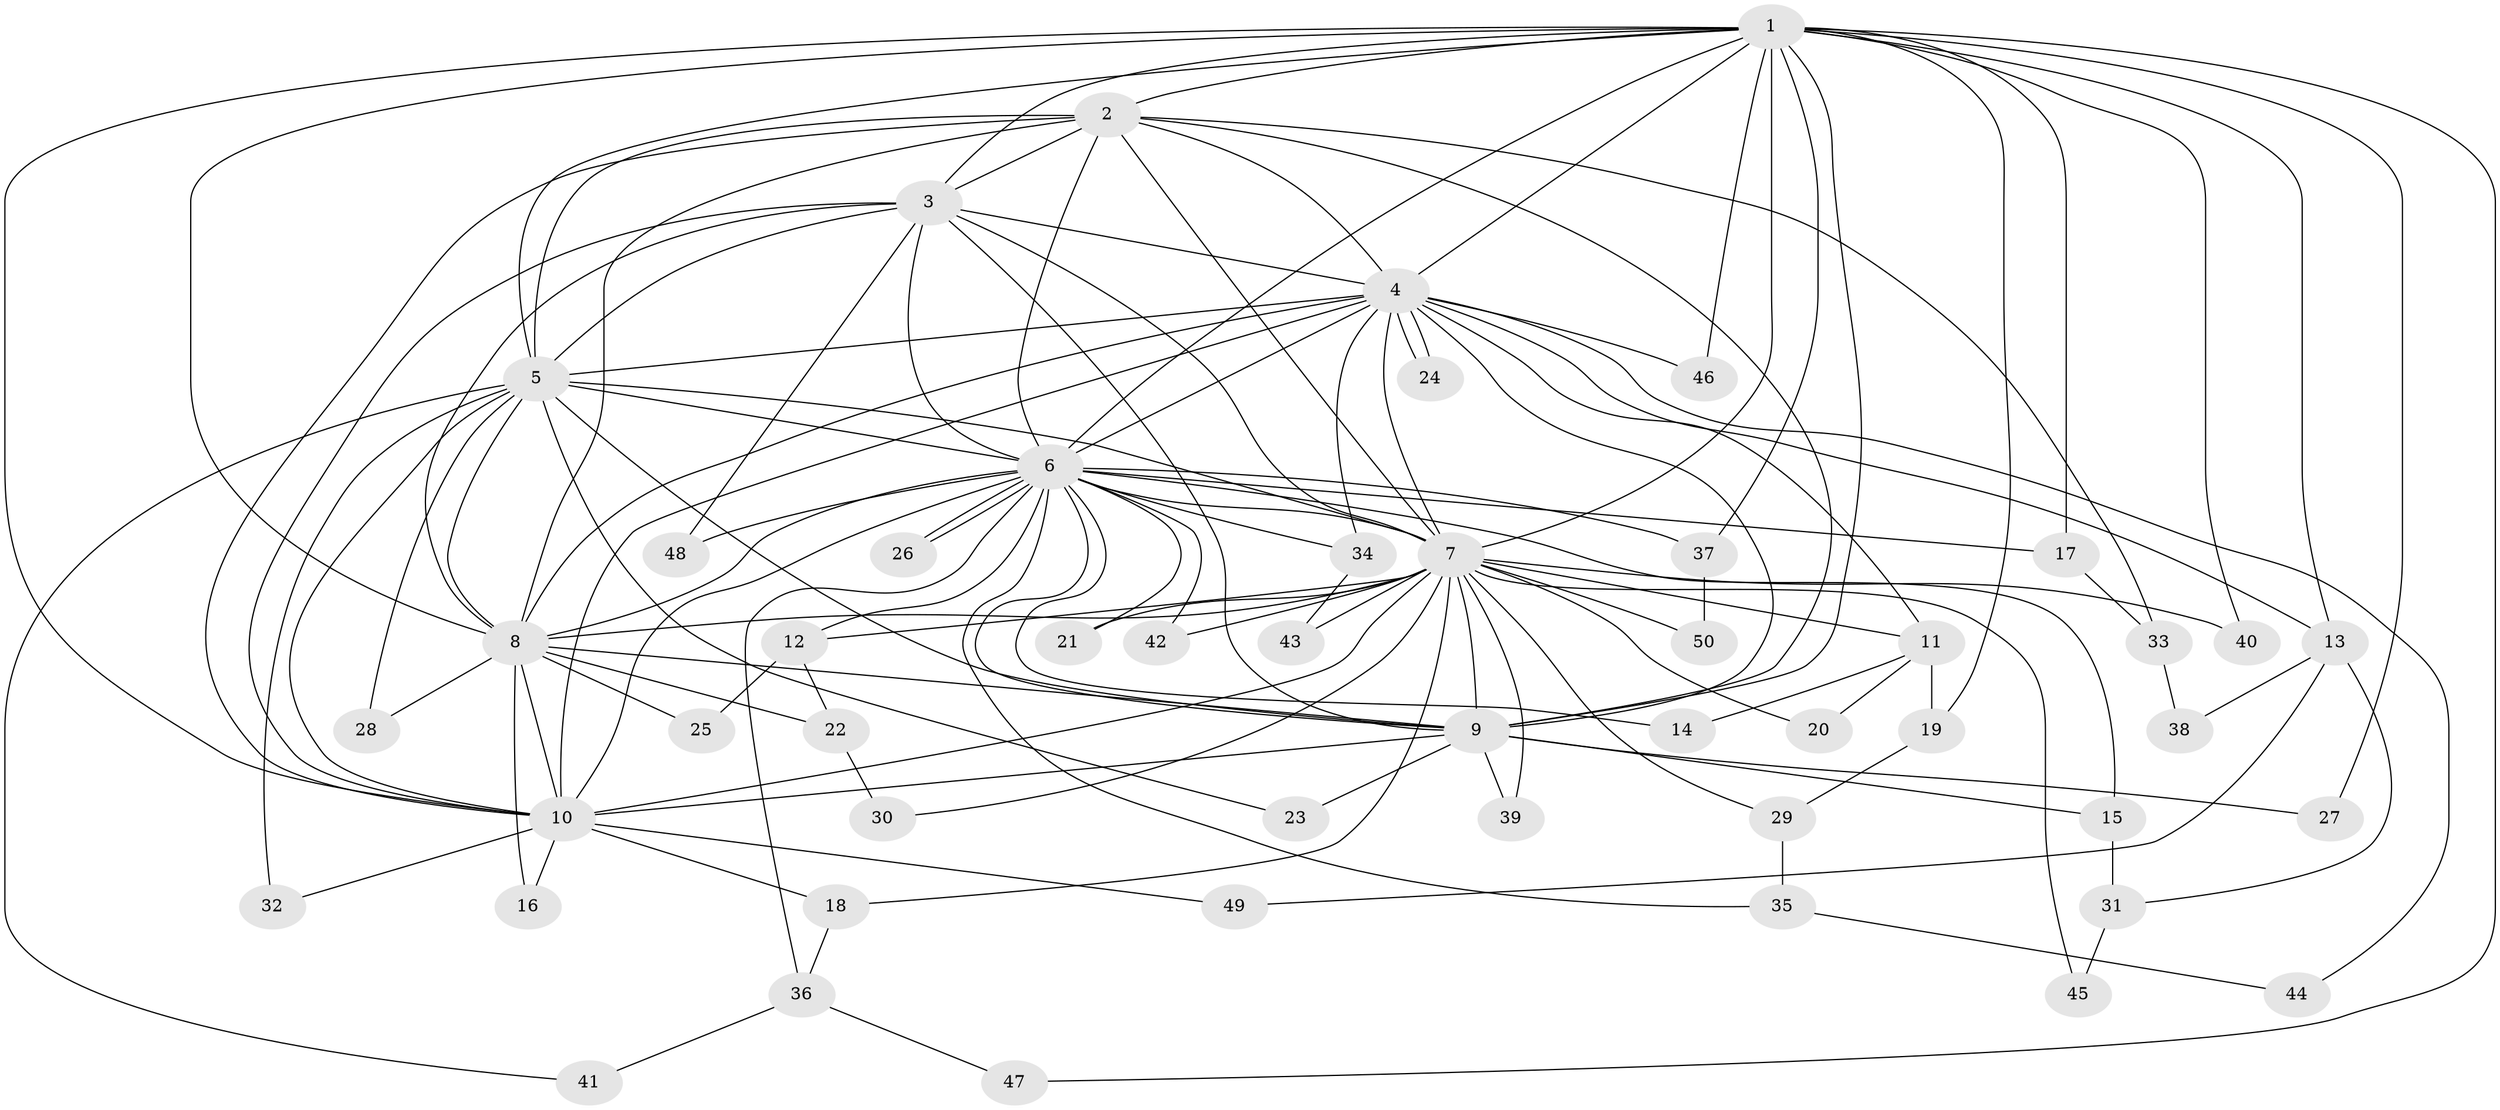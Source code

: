 // Generated by graph-tools (version 1.1) at 2025/11/02/27/25 16:11:00]
// undirected, 50 vertices, 125 edges
graph export_dot {
graph [start="1"]
  node [color=gray90,style=filled];
  1;
  2;
  3;
  4;
  5;
  6;
  7;
  8;
  9;
  10;
  11;
  12;
  13;
  14;
  15;
  16;
  17;
  18;
  19;
  20;
  21;
  22;
  23;
  24;
  25;
  26;
  27;
  28;
  29;
  30;
  31;
  32;
  33;
  34;
  35;
  36;
  37;
  38;
  39;
  40;
  41;
  42;
  43;
  44;
  45;
  46;
  47;
  48;
  49;
  50;
  1 -- 2;
  1 -- 3;
  1 -- 4;
  1 -- 5;
  1 -- 6;
  1 -- 7;
  1 -- 8;
  1 -- 9;
  1 -- 10;
  1 -- 13;
  1 -- 17;
  1 -- 19;
  1 -- 27;
  1 -- 37;
  1 -- 40;
  1 -- 46;
  1 -- 47;
  2 -- 3;
  2 -- 4;
  2 -- 5;
  2 -- 6;
  2 -- 7;
  2 -- 8;
  2 -- 9;
  2 -- 10;
  2 -- 33;
  3 -- 4;
  3 -- 5;
  3 -- 6;
  3 -- 7;
  3 -- 8;
  3 -- 9;
  3 -- 10;
  3 -- 48;
  4 -- 5;
  4 -- 6;
  4 -- 7;
  4 -- 8;
  4 -- 9;
  4 -- 10;
  4 -- 11;
  4 -- 13;
  4 -- 24;
  4 -- 24;
  4 -- 34;
  4 -- 44;
  4 -- 46;
  5 -- 6;
  5 -- 7;
  5 -- 8;
  5 -- 9;
  5 -- 10;
  5 -- 23;
  5 -- 28;
  5 -- 32;
  5 -- 41;
  6 -- 7;
  6 -- 8;
  6 -- 9;
  6 -- 10;
  6 -- 12;
  6 -- 14;
  6 -- 15;
  6 -- 17;
  6 -- 21;
  6 -- 26;
  6 -- 26;
  6 -- 34;
  6 -- 35;
  6 -- 36;
  6 -- 37;
  6 -- 42;
  6 -- 48;
  7 -- 8;
  7 -- 9;
  7 -- 10;
  7 -- 11;
  7 -- 12;
  7 -- 18;
  7 -- 20;
  7 -- 21;
  7 -- 29;
  7 -- 30;
  7 -- 39;
  7 -- 40;
  7 -- 42;
  7 -- 43;
  7 -- 45;
  7 -- 50;
  8 -- 9;
  8 -- 10;
  8 -- 16;
  8 -- 22;
  8 -- 25;
  8 -- 28;
  9 -- 10;
  9 -- 15;
  9 -- 23;
  9 -- 27;
  9 -- 39;
  10 -- 16;
  10 -- 18;
  10 -- 32;
  10 -- 49;
  11 -- 14;
  11 -- 19;
  11 -- 20;
  12 -- 22;
  12 -- 25;
  13 -- 31;
  13 -- 38;
  13 -- 49;
  15 -- 31;
  17 -- 33;
  18 -- 36;
  19 -- 29;
  22 -- 30;
  29 -- 35;
  31 -- 45;
  33 -- 38;
  34 -- 43;
  35 -- 44;
  36 -- 41;
  36 -- 47;
  37 -- 50;
}
